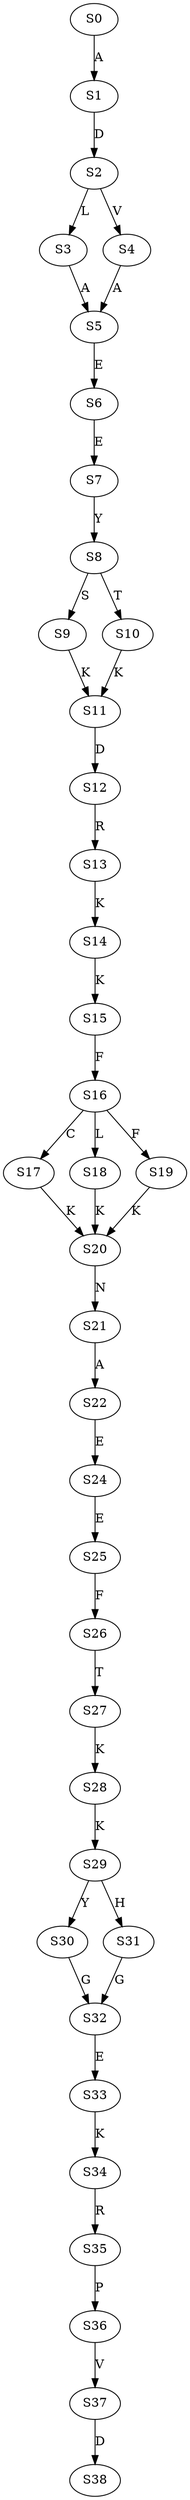 strict digraph  {
	S0 -> S1 [ label = A ];
	S1 -> S2 [ label = D ];
	S2 -> S3 [ label = L ];
	S2 -> S4 [ label = V ];
	S3 -> S5 [ label = A ];
	S4 -> S5 [ label = A ];
	S5 -> S6 [ label = E ];
	S6 -> S7 [ label = E ];
	S7 -> S8 [ label = Y ];
	S8 -> S9 [ label = S ];
	S8 -> S10 [ label = T ];
	S9 -> S11 [ label = K ];
	S10 -> S11 [ label = K ];
	S11 -> S12 [ label = D ];
	S12 -> S13 [ label = R ];
	S13 -> S14 [ label = K ];
	S14 -> S15 [ label = K ];
	S15 -> S16 [ label = F ];
	S16 -> S17 [ label = C ];
	S16 -> S18 [ label = L ];
	S16 -> S19 [ label = F ];
	S17 -> S20 [ label = K ];
	S18 -> S20 [ label = K ];
	S19 -> S20 [ label = K ];
	S20 -> S21 [ label = N ];
	S21 -> S22 [ label = A ];
	S22 -> S24 [ label = E ];
	S24 -> S25 [ label = E ];
	S25 -> S26 [ label = F ];
	S26 -> S27 [ label = T ];
	S27 -> S28 [ label = K ];
	S28 -> S29 [ label = K ];
	S29 -> S30 [ label = Y ];
	S29 -> S31 [ label = H ];
	S30 -> S32 [ label = G ];
	S31 -> S32 [ label = G ];
	S32 -> S33 [ label = E ];
	S33 -> S34 [ label = K ];
	S34 -> S35 [ label = R ];
	S35 -> S36 [ label = P ];
	S36 -> S37 [ label = V ];
	S37 -> S38 [ label = D ];
}
